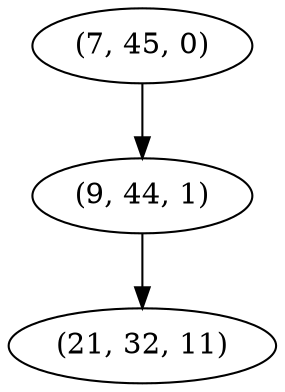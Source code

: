 digraph tree {
    "(7, 45, 0)";
    "(9, 44, 1)";
    "(21, 32, 11)";
    "(7, 45, 0)" -> "(9, 44, 1)";
    "(9, 44, 1)" -> "(21, 32, 11)";
}
